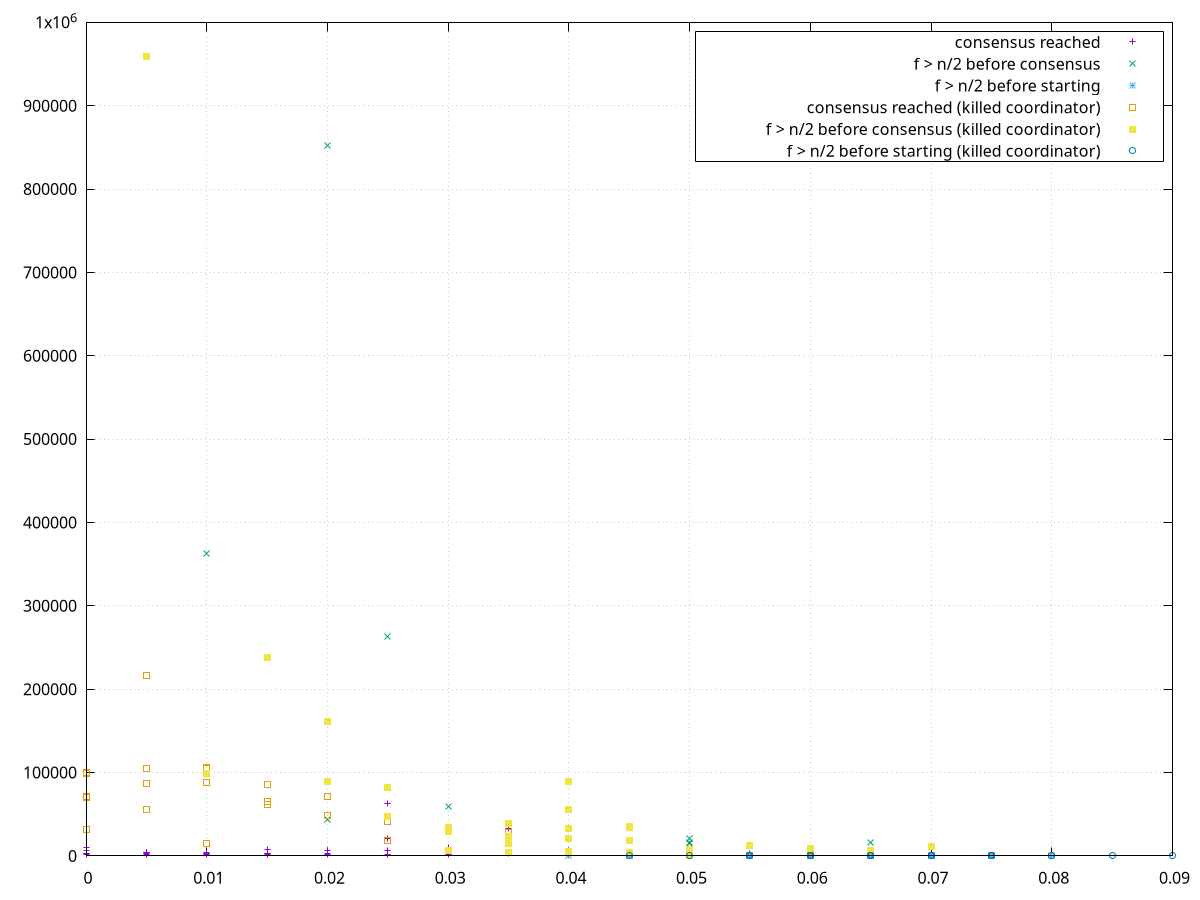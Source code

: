 set xrange [:]
set yrange [:]
set key right box
set term pdf
set output "final.pdf"
set grid
set datafile missing "?"
plot '-' with points title "consensus reached", '-' with points title "f > n/2 before consensus", '-' with points title "f > n/2 before starting", '-' with points title "consensus reached (killed coordinator)", '-' with points title "f > n/2 before consensus (killed coordinator)", '-' with points title "f > n/2 before starting (killed coordinator)"
0 1890
0.005 4274
0.01 2161
0.015 2523
0.02 1955
0.025 2073
0.03 2046
0.035 ?
0.04 2054
0.045 ?
0.05 ?
0.055 ?
0.06 ?
0.065 ?
0.07 ?
0.075 ?
0.08 ?
0 10285
0.005 3946
0.01 4488
0.015 7572
0.02 ?
0.025 62993
0.03 3676
0.035 ?
0.04 ?
0.045 ?
0.05 ?
0.055 ?
0.06 ?
0.065 ?
0 6561
0.005 2454
0.01 2617
0.015 2552
0.02 6920
0.025 ?
0.03 ?
0.035 ?
0.04 ?
0.045 ?
0.05 ?
0.055 ?
0.06 ?
0.065 ?
0.07 ?
0 2781
0.005 3672
0.01 2861
0.015 1942
0.02 ?
0.025 20520
0.03 9782
0.035 32955
0.04 2600
0.045 ?
0.05 ?
0.055 ?
0.06 ?
0.065 ?
0.07 ?
0 3073
0.005 1961
0.01 ?
0.015 2381
0.02 3461
0.025 6539
0.03 3390
0.035 2771
0.04 ?
0.045 ?
0.05 ?
0.055 2385
0.06 ?
0.065 ?
0.07 ?
0.075 ?
e
0 ?
0.005 ?
0.01 ?
0.015 ?
0.02 ?
0.025 ?
0.03 ?
0.035 38480
0.04 ?
0.045 ?
0.05 16582
0.055 ?
0.06 1230
0.065 15992
0.07 ?
0.075 ?
0.08 ?
0 ?
0.005 ?
0.01 ?
0.015 ?
0.02 43758
0.025 ?
0.03 ?
0.035 14336
0.04 ?
0.045 ?
0.05 15356
0.055 ?
0.06 ?
0.065 ?
0 ?
0.005 ?
0.01 ?
0.015 ?
0.02 ?
0.025 262657
0.03 59464
0.035 17877
0.04 ?
0.045 1160
0.05 20473
0.055 ?
0.06 ?
0.065 ?
0.07 ?
0 ?
0.005 ?
0.01 ?
0.015 ?
0.02 851907
0.025 ?
0.03 ?
0.035 ?
0.04 ?
0.045 ?
0.05 ?
0.055 642
0.06 ?
0.065 ?
0.07 ?
0 ?
0.005 ?
0.01 362910
0.015 ?
0.02 ?
0.025 ?
0.03 ?
0.035 ?
0.04 4448
0.045 ?
0.05 ?
0.055 ?
0.06 640
0.065 ?
0.07 ?
0.075 ?
e
0 ?
0.005 ?
0.01 ?
0.015 ?
0.02 ?
0.025 ?
0.03 ?
0.035 ?
0.04 ?
0.045 0
0.05 ?
0.055 0
0.06 ?
0.065 ?
0.07 0
0.075 0
0.08 0
0 ?
0.005 ?
0.01 ?
0.015 ?
0.02 ?
0.025 ?
0.03 ?
0.035 ?
0.04 0
0.045 0
0.05 ?
0.055 0
0.06 0
0.065 0
0 ?
0.005 ?
0.01 ?
0.015 ?
0.02 ?
0.025 ?
0.03 ?
0.035 ?
0.04 0
0.045 ?
0.05 ?
0.055 0
0.06 0
0.065 0
0.07 0
0 ?
0.005 ?
0.01 ?
0.015 ?
0.02 ?
0.025 ?
0.03 ?
0.035 ?
0.04 ?
0.045 0
0.05 0
0.055 ?
0.06 0
0.065 0
0.07 0
0 ?
0.005 ?
0.01 ?
0.015 ?
0.02 ?
0.025 ?
0.03 ?
0.035 ?
0.04 ?
0.045 0
0.05 0
0.055 ?
0.06 ?
0.065 0
0.07 0
0.075 0
e
0 70309
0.005 ?
0.01 15351
0.015 86209
0.02 ?
0.025 ?
0.03 ?
0.035 28448
0.04 ?
0.045 ?
0.05 ?
0.055 ?
0.06 4762
0.065 ?
0.07 ?
0.075 ?
0 71129
0.005 87246
0.01 87537
0.015 ?
0.02 71610
0.025 41351
0.03 ?
0.035 ?
0.04 ?
0.045 ?
0.05 ?
0.055 ?
0.06 ?
0.065 ?
0.07 ?
0.075 ?
0.08 ?
0.085 ?
0.09 ?
0 99863
0.005 56264
0.01 ?
0.015 61988
0.02 48223
0.025 18776
0.03 5978
0.035 ?
0.04 ?
0.045 ?
0.05 ?
0.055 ?
0.06 ?
0.065 ?
0.07 ?
0.075 ?
0 31914
0.005 104533
0.01 105433
0.015 65248
0.02 48908
0.025 47802
0.03 ?
0.035 ?
0.04 ?
0.045 ?
0.05 ?
0.055 ?
0.06 ?
0.065 ?
0.07 ?
0.075 ?
0 98312
0.005 216993
0.01 106305
0.015 61449
0.02 ?
0.025 ?
0.03 ?
0.035 ?
0.04 ?
0.045 ?
0.05 ?
0.055 ?
0.06 ?
0.065 ?
0.07 ?
0.075 ?
0.08 ?
e
0 ?
0.005 958887
0.01 ?
0.015 ?
0.02 161217
0.025 81677
0.03 33749
0.035 ?
0.04 20548
0.045 4261
0.05 ?
0.055 ?
0.06 ?
0.065 ?
0.07 ?
0.075 ?
0 ?
0.005 ?
0.01 ?
0.015 238239
0.02 ?
0.025 ?
0.03 29103
0.035 39040
0.04 33016
0.045 35266
0.05 8120
0.055 12890
0.06 ?
0.065 6196
0.07 11006
0.075 ?
0.08 ?
0.085 ?
0.09 ?
0 ?
0.005 ?
0.01 98856
0.015 ?
0.02 ?
0.025 ?
0.03 ?
0.035 4430
0.04 55652
0.045 ?
0.05 4743
0.055 ?
0.06 8703
0.065 ?
0.07 ?
0.075 ?
0 ?
0.005 ?
0.01 ?
0.015 ?
0.02 ?
0.025 ?
0.03 30840
0.035 15445
0.04 4804
0.045 17989
0.05 544
0.055 ?
0.06 ?
0.065 ?
0.07 ?
0.075 ?
0 ?
0.005 ?
0.01 ?
0.015 ?
0.02 89497
0.025 47806
0.03 6101
0.035 23251
0.04 89679
0.045 34213
0.05 639
0.055 12811
0.06 ?
0.065 ?
0.07 ?
0.075 ?
0.08 ?
e
0 ?
0.005 ?
0.01 ?
0.015 ?
0.02 ?
0.025 ?
0.03 ?
0.035 ?
0.04 ?
0.045 ?
0.05 0
0.055 0
0.06 ?
0.065 0
0.07 0
0.075 0
0 ?
0.005 ?
0.01 ?
0.015 ?
0.02 ?
0.025 ?
0.03 ?
0.035 ?
0.04 ?
0.045 ?
0.05 ?
0.055 ?
0.06 0
0.065 ?
0.07 ?
0.075 0
0.08 0
0.085 0
0.09 0
0 ?
0.005 ?
0.01 ?
0.015 ?
0.02 ?
0.025 ?
0.03 ?
0.035 ?
0.04 ?
0.045 0
0.05 ?
0.055 0
0.06 ?
0.065 0
0.07 0
0.075 0
0 ?
0.005 ?
0.01 ?
0.015 ?
0.02 ?
0.025 ?
0.03 ?
0.035 ?
0.04 ?
0.045 ?
0.05 ?
0.055 0
0.06 0
0.065 0
0.07 0
0.075 0
0 ?
0.005 ?
0.01 ?
0.015 ?
0.02 ?
0.025 ?
0.03 ?
0.035 ?
0.04 ?
0.045 ?
0.05 ?
0.055 ?
0.06 0
0.065 0
0.07 0
0.075 0
0.08 0
e
